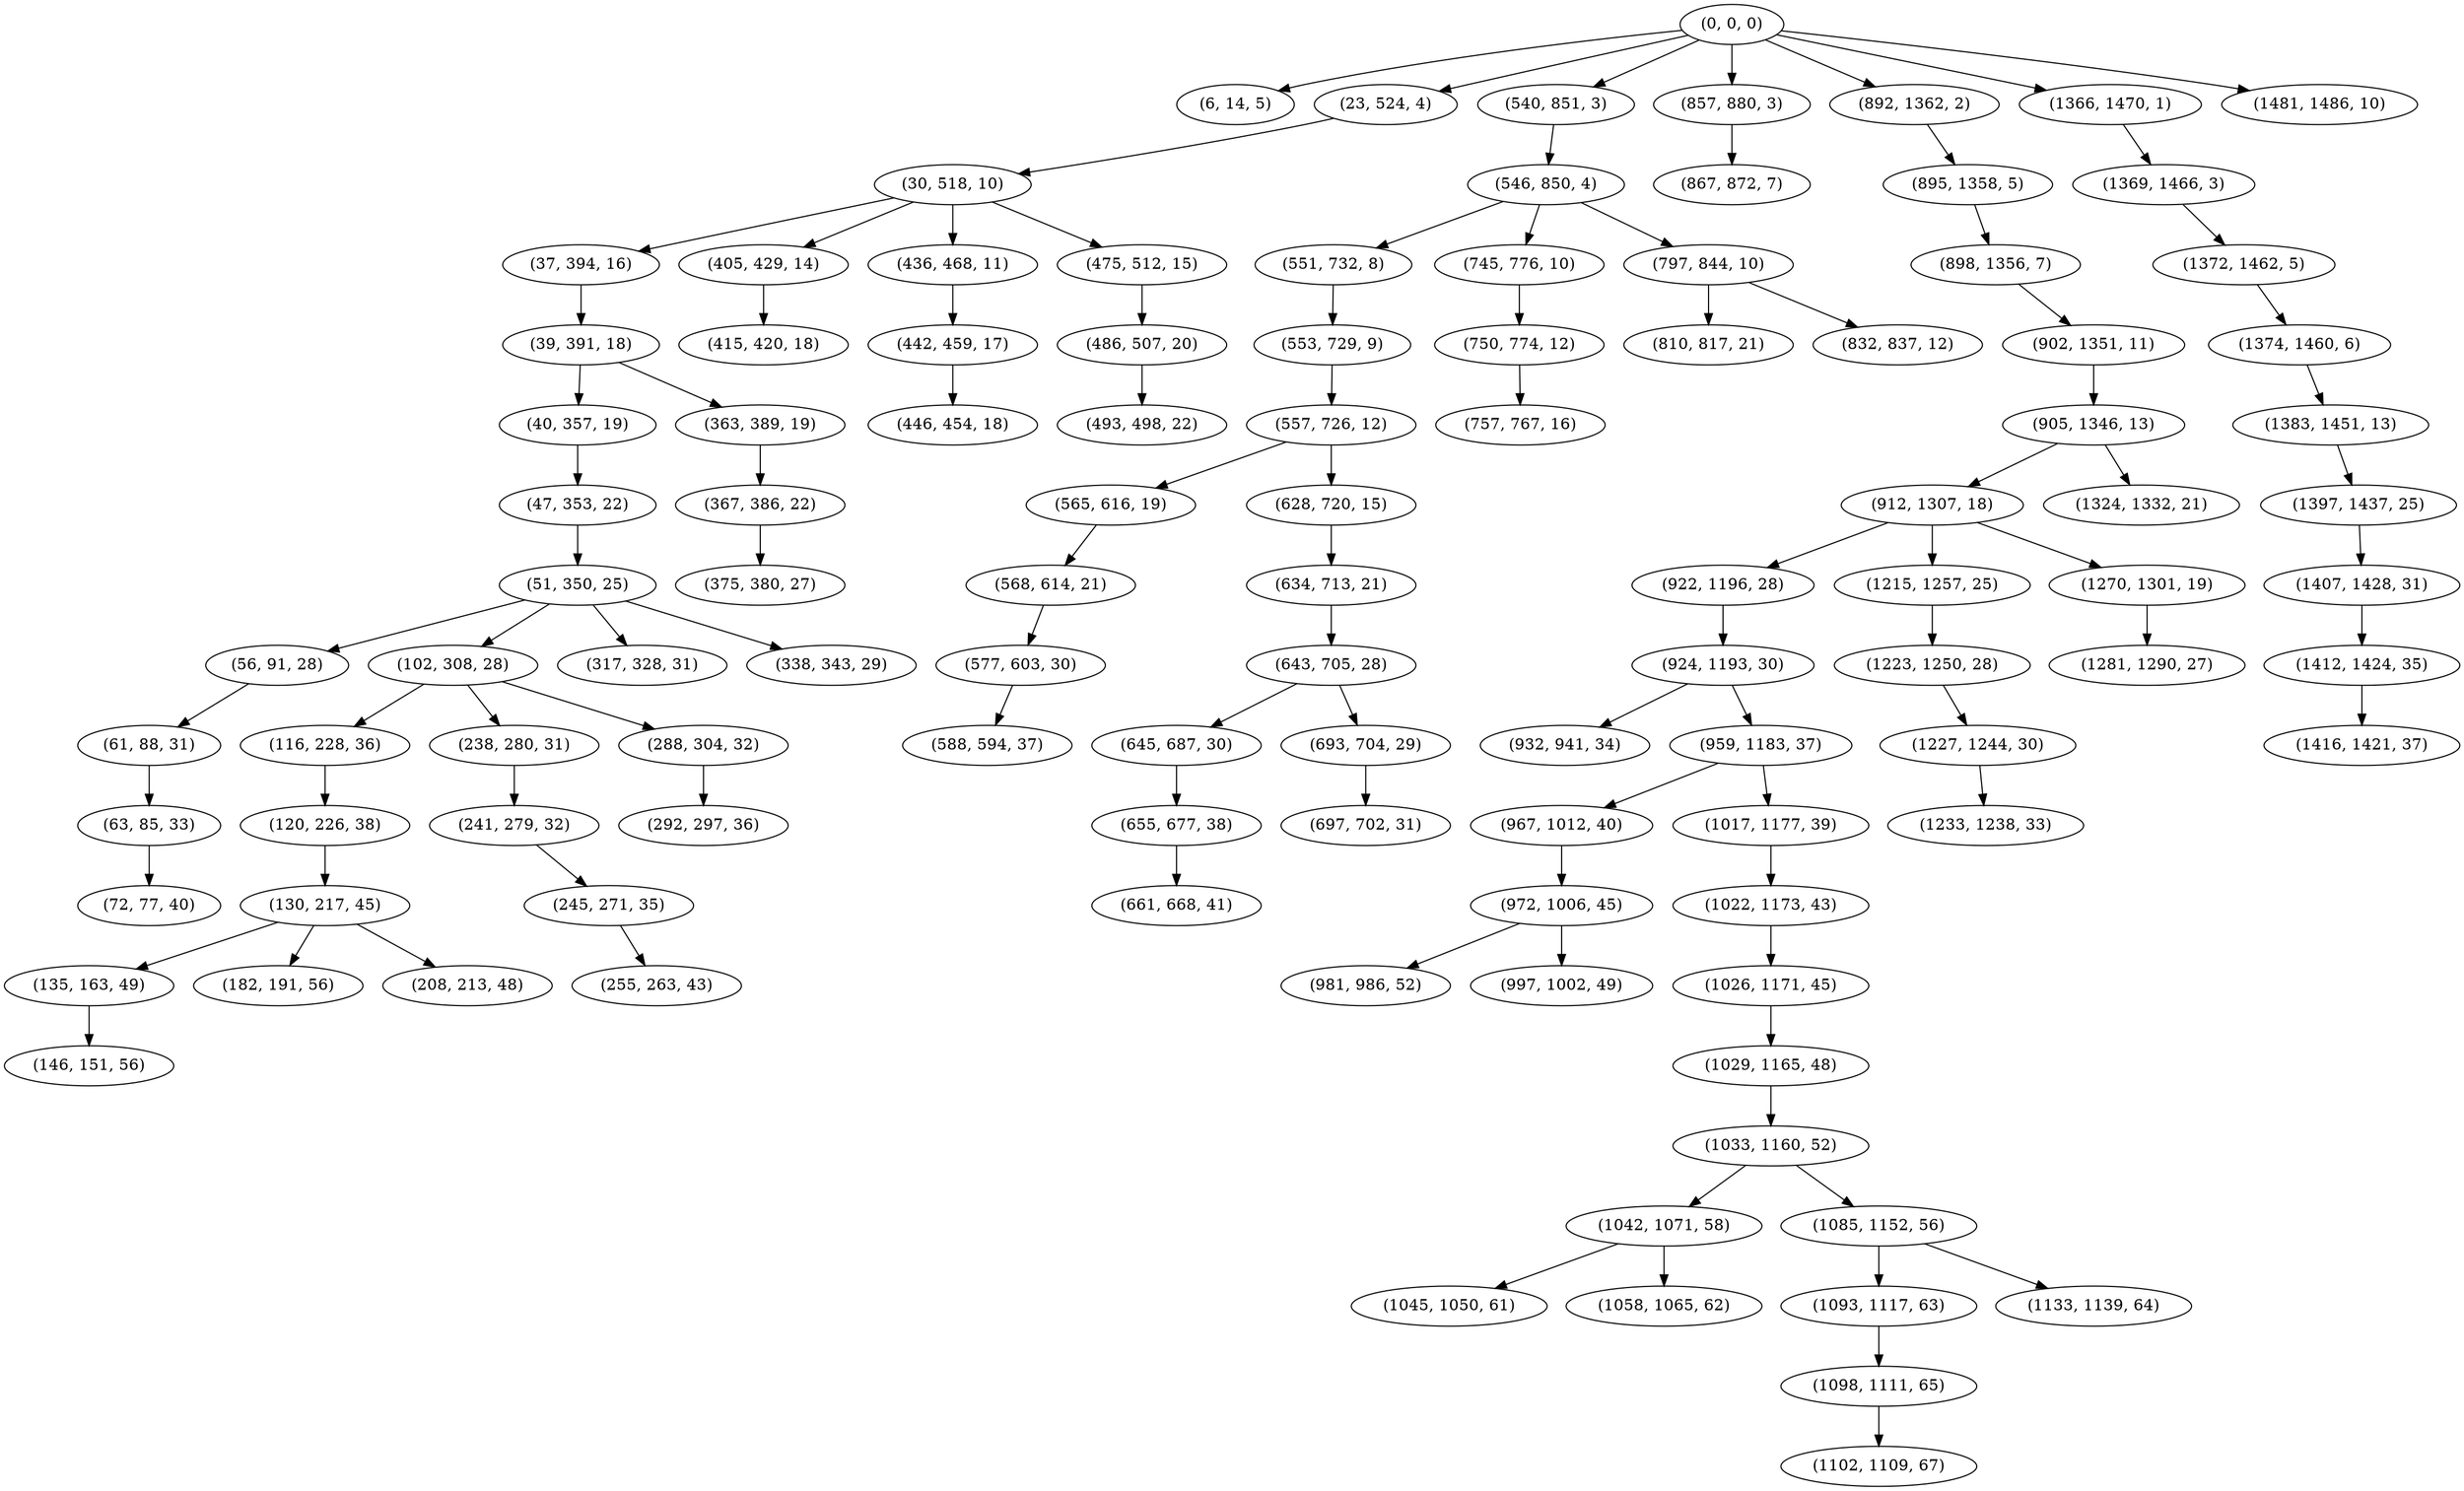 digraph tree {
    "(0, 0, 0)";
    "(6, 14, 5)";
    "(23, 524, 4)";
    "(30, 518, 10)";
    "(37, 394, 16)";
    "(39, 391, 18)";
    "(40, 357, 19)";
    "(47, 353, 22)";
    "(51, 350, 25)";
    "(56, 91, 28)";
    "(61, 88, 31)";
    "(63, 85, 33)";
    "(72, 77, 40)";
    "(102, 308, 28)";
    "(116, 228, 36)";
    "(120, 226, 38)";
    "(130, 217, 45)";
    "(135, 163, 49)";
    "(146, 151, 56)";
    "(182, 191, 56)";
    "(208, 213, 48)";
    "(238, 280, 31)";
    "(241, 279, 32)";
    "(245, 271, 35)";
    "(255, 263, 43)";
    "(288, 304, 32)";
    "(292, 297, 36)";
    "(317, 328, 31)";
    "(338, 343, 29)";
    "(363, 389, 19)";
    "(367, 386, 22)";
    "(375, 380, 27)";
    "(405, 429, 14)";
    "(415, 420, 18)";
    "(436, 468, 11)";
    "(442, 459, 17)";
    "(446, 454, 18)";
    "(475, 512, 15)";
    "(486, 507, 20)";
    "(493, 498, 22)";
    "(540, 851, 3)";
    "(546, 850, 4)";
    "(551, 732, 8)";
    "(553, 729, 9)";
    "(557, 726, 12)";
    "(565, 616, 19)";
    "(568, 614, 21)";
    "(577, 603, 30)";
    "(588, 594, 37)";
    "(628, 720, 15)";
    "(634, 713, 21)";
    "(643, 705, 28)";
    "(645, 687, 30)";
    "(655, 677, 38)";
    "(661, 668, 41)";
    "(693, 704, 29)";
    "(697, 702, 31)";
    "(745, 776, 10)";
    "(750, 774, 12)";
    "(757, 767, 16)";
    "(797, 844, 10)";
    "(810, 817, 21)";
    "(832, 837, 12)";
    "(857, 880, 3)";
    "(867, 872, 7)";
    "(892, 1362, 2)";
    "(895, 1358, 5)";
    "(898, 1356, 7)";
    "(902, 1351, 11)";
    "(905, 1346, 13)";
    "(912, 1307, 18)";
    "(922, 1196, 28)";
    "(924, 1193, 30)";
    "(932, 941, 34)";
    "(959, 1183, 37)";
    "(967, 1012, 40)";
    "(972, 1006, 45)";
    "(981, 986, 52)";
    "(997, 1002, 49)";
    "(1017, 1177, 39)";
    "(1022, 1173, 43)";
    "(1026, 1171, 45)";
    "(1029, 1165, 48)";
    "(1033, 1160, 52)";
    "(1042, 1071, 58)";
    "(1045, 1050, 61)";
    "(1058, 1065, 62)";
    "(1085, 1152, 56)";
    "(1093, 1117, 63)";
    "(1098, 1111, 65)";
    "(1102, 1109, 67)";
    "(1133, 1139, 64)";
    "(1215, 1257, 25)";
    "(1223, 1250, 28)";
    "(1227, 1244, 30)";
    "(1233, 1238, 33)";
    "(1270, 1301, 19)";
    "(1281, 1290, 27)";
    "(1324, 1332, 21)";
    "(1366, 1470, 1)";
    "(1369, 1466, 3)";
    "(1372, 1462, 5)";
    "(1374, 1460, 6)";
    "(1383, 1451, 13)";
    "(1397, 1437, 25)";
    "(1407, 1428, 31)";
    "(1412, 1424, 35)";
    "(1416, 1421, 37)";
    "(1481, 1486, 10)";
    "(0, 0, 0)" -> "(6, 14, 5)";
    "(0, 0, 0)" -> "(23, 524, 4)";
    "(0, 0, 0)" -> "(540, 851, 3)";
    "(0, 0, 0)" -> "(857, 880, 3)";
    "(0, 0, 0)" -> "(892, 1362, 2)";
    "(0, 0, 0)" -> "(1366, 1470, 1)";
    "(0, 0, 0)" -> "(1481, 1486, 10)";
    "(23, 524, 4)" -> "(30, 518, 10)";
    "(30, 518, 10)" -> "(37, 394, 16)";
    "(30, 518, 10)" -> "(405, 429, 14)";
    "(30, 518, 10)" -> "(436, 468, 11)";
    "(30, 518, 10)" -> "(475, 512, 15)";
    "(37, 394, 16)" -> "(39, 391, 18)";
    "(39, 391, 18)" -> "(40, 357, 19)";
    "(39, 391, 18)" -> "(363, 389, 19)";
    "(40, 357, 19)" -> "(47, 353, 22)";
    "(47, 353, 22)" -> "(51, 350, 25)";
    "(51, 350, 25)" -> "(56, 91, 28)";
    "(51, 350, 25)" -> "(102, 308, 28)";
    "(51, 350, 25)" -> "(317, 328, 31)";
    "(51, 350, 25)" -> "(338, 343, 29)";
    "(56, 91, 28)" -> "(61, 88, 31)";
    "(61, 88, 31)" -> "(63, 85, 33)";
    "(63, 85, 33)" -> "(72, 77, 40)";
    "(102, 308, 28)" -> "(116, 228, 36)";
    "(102, 308, 28)" -> "(238, 280, 31)";
    "(102, 308, 28)" -> "(288, 304, 32)";
    "(116, 228, 36)" -> "(120, 226, 38)";
    "(120, 226, 38)" -> "(130, 217, 45)";
    "(130, 217, 45)" -> "(135, 163, 49)";
    "(130, 217, 45)" -> "(182, 191, 56)";
    "(130, 217, 45)" -> "(208, 213, 48)";
    "(135, 163, 49)" -> "(146, 151, 56)";
    "(238, 280, 31)" -> "(241, 279, 32)";
    "(241, 279, 32)" -> "(245, 271, 35)";
    "(245, 271, 35)" -> "(255, 263, 43)";
    "(288, 304, 32)" -> "(292, 297, 36)";
    "(363, 389, 19)" -> "(367, 386, 22)";
    "(367, 386, 22)" -> "(375, 380, 27)";
    "(405, 429, 14)" -> "(415, 420, 18)";
    "(436, 468, 11)" -> "(442, 459, 17)";
    "(442, 459, 17)" -> "(446, 454, 18)";
    "(475, 512, 15)" -> "(486, 507, 20)";
    "(486, 507, 20)" -> "(493, 498, 22)";
    "(540, 851, 3)" -> "(546, 850, 4)";
    "(546, 850, 4)" -> "(551, 732, 8)";
    "(546, 850, 4)" -> "(745, 776, 10)";
    "(546, 850, 4)" -> "(797, 844, 10)";
    "(551, 732, 8)" -> "(553, 729, 9)";
    "(553, 729, 9)" -> "(557, 726, 12)";
    "(557, 726, 12)" -> "(565, 616, 19)";
    "(557, 726, 12)" -> "(628, 720, 15)";
    "(565, 616, 19)" -> "(568, 614, 21)";
    "(568, 614, 21)" -> "(577, 603, 30)";
    "(577, 603, 30)" -> "(588, 594, 37)";
    "(628, 720, 15)" -> "(634, 713, 21)";
    "(634, 713, 21)" -> "(643, 705, 28)";
    "(643, 705, 28)" -> "(645, 687, 30)";
    "(643, 705, 28)" -> "(693, 704, 29)";
    "(645, 687, 30)" -> "(655, 677, 38)";
    "(655, 677, 38)" -> "(661, 668, 41)";
    "(693, 704, 29)" -> "(697, 702, 31)";
    "(745, 776, 10)" -> "(750, 774, 12)";
    "(750, 774, 12)" -> "(757, 767, 16)";
    "(797, 844, 10)" -> "(810, 817, 21)";
    "(797, 844, 10)" -> "(832, 837, 12)";
    "(857, 880, 3)" -> "(867, 872, 7)";
    "(892, 1362, 2)" -> "(895, 1358, 5)";
    "(895, 1358, 5)" -> "(898, 1356, 7)";
    "(898, 1356, 7)" -> "(902, 1351, 11)";
    "(902, 1351, 11)" -> "(905, 1346, 13)";
    "(905, 1346, 13)" -> "(912, 1307, 18)";
    "(905, 1346, 13)" -> "(1324, 1332, 21)";
    "(912, 1307, 18)" -> "(922, 1196, 28)";
    "(912, 1307, 18)" -> "(1215, 1257, 25)";
    "(912, 1307, 18)" -> "(1270, 1301, 19)";
    "(922, 1196, 28)" -> "(924, 1193, 30)";
    "(924, 1193, 30)" -> "(932, 941, 34)";
    "(924, 1193, 30)" -> "(959, 1183, 37)";
    "(959, 1183, 37)" -> "(967, 1012, 40)";
    "(959, 1183, 37)" -> "(1017, 1177, 39)";
    "(967, 1012, 40)" -> "(972, 1006, 45)";
    "(972, 1006, 45)" -> "(981, 986, 52)";
    "(972, 1006, 45)" -> "(997, 1002, 49)";
    "(1017, 1177, 39)" -> "(1022, 1173, 43)";
    "(1022, 1173, 43)" -> "(1026, 1171, 45)";
    "(1026, 1171, 45)" -> "(1029, 1165, 48)";
    "(1029, 1165, 48)" -> "(1033, 1160, 52)";
    "(1033, 1160, 52)" -> "(1042, 1071, 58)";
    "(1033, 1160, 52)" -> "(1085, 1152, 56)";
    "(1042, 1071, 58)" -> "(1045, 1050, 61)";
    "(1042, 1071, 58)" -> "(1058, 1065, 62)";
    "(1085, 1152, 56)" -> "(1093, 1117, 63)";
    "(1085, 1152, 56)" -> "(1133, 1139, 64)";
    "(1093, 1117, 63)" -> "(1098, 1111, 65)";
    "(1098, 1111, 65)" -> "(1102, 1109, 67)";
    "(1215, 1257, 25)" -> "(1223, 1250, 28)";
    "(1223, 1250, 28)" -> "(1227, 1244, 30)";
    "(1227, 1244, 30)" -> "(1233, 1238, 33)";
    "(1270, 1301, 19)" -> "(1281, 1290, 27)";
    "(1366, 1470, 1)" -> "(1369, 1466, 3)";
    "(1369, 1466, 3)" -> "(1372, 1462, 5)";
    "(1372, 1462, 5)" -> "(1374, 1460, 6)";
    "(1374, 1460, 6)" -> "(1383, 1451, 13)";
    "(1383, 1451, 13)" -> "(1397, 1437, 25)";
    "(1397, 1437, 25)" -> "(1407, 1428, 31)";
    "(1407, 1428, 31)" -> "(1412, 1424, 35)";
    "(1412, 1424, 35)" -> "(1416, 1421, 37)";
}

